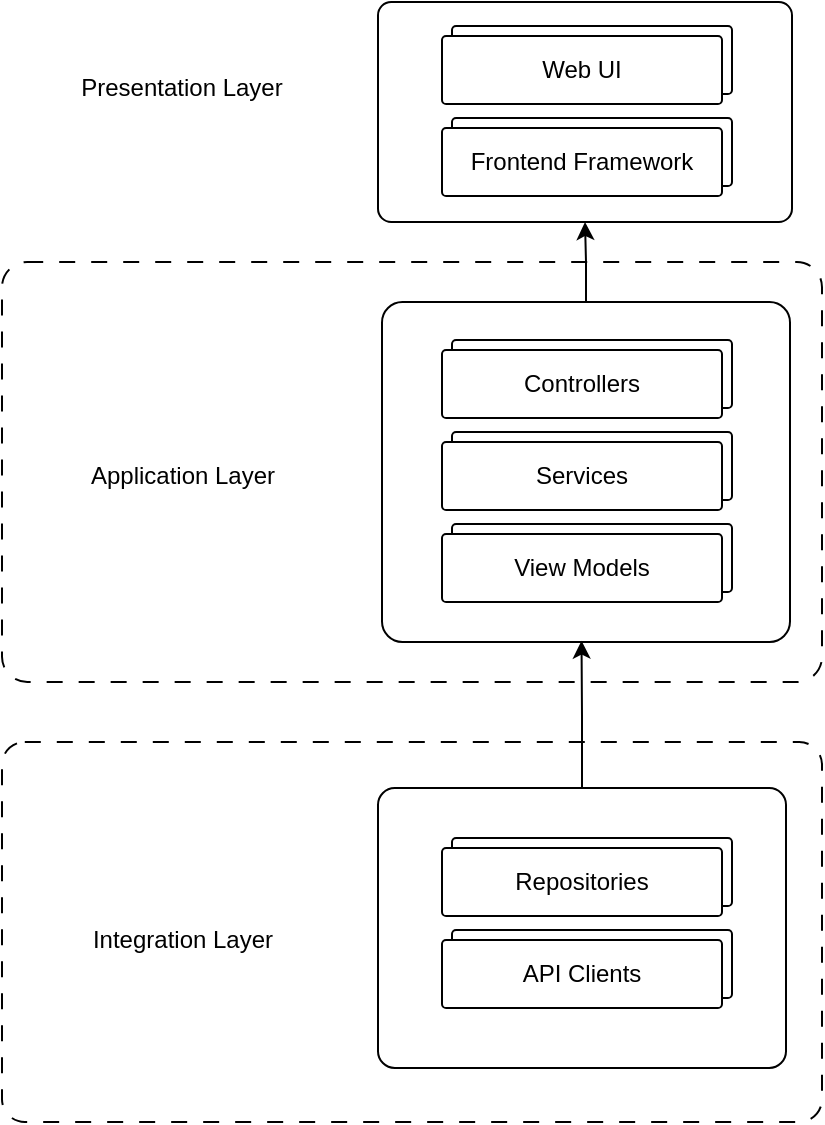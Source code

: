 <mxfile version="24.4.8" type="device">
  <diagram name="Page-1" id="pf5hJ7B2kvcnTJJsgitv">
    <mxGraphModel dx="709" dy="1444" grid="1" gridSize="10" guides="1" tooltips="1" connect="1" arrows="1" fold="1" page="1" pageScale="1" pageWidth="827" pageHeight="1169" math="0" shadow="0">
      <root>
        <mxCell id="0" />
        <mxCell id="1" parent="0" />
        <mxCell id="aiXChwAWagnakHHyUVIK-2" value="" style="rounded=1;whiteSpace=wrap;html=1;dashed=1;dashPattern=8 8;arcSize=6;" vertex="1" parent="1">
          <mxGeometry x="230" y="230" width="410" height="210" as="geometry" />
        </mxCell>
        <mxCell id="aiXChwAWagnakHHyUVIK-20" value="" style="edgeStyle=orthogonalEdgeStyle;rounded=0;orthogonalLoop=1;jettySize=auto;html=1;" edge="1" parent="1" source="aiXChwAWagnakHHyUVIK-3" target="aiXChwAWagnakHHyUVIK-19">
          <mxGeometry relative="1" as="geometry" />
        </mxCell>
        <mxCell id="aiXChwAWagnakHHyUVIK-3" value="" style="rounded=1;whiteSpace=wrap;html=1;arcSize=6;" vertex="1" parent="1">
          <mxGeometry x="420" y="250" width="204" height="170" as="geometry" />
        </mxCell>
        <mxCell id="aiXChwAWagnakHHyUVIK-6" value="" style="group" vertex="1" connectable="0" parent="1">
          <mxGeometry x="450" y="269" width="145" height="39" as="geometry" />
        </mxCell>
        <mxCell id="aiXChwAWagnakHHyUVIK-4" value="" style="rounded=1;whiteSpace=wrap;html=1;arcSize=6;" vertex="1" parent="aiXChwAWagnakHHyUVIK-6">
          <mxGeometry x="5" width="140" height="34" as="geometry" />
        </mxCell>
        <mxCell id="aiXChwAWagnakHHyUVIK-5" value="Controllers" style="rounded=1;whiteSpace=wrap;html=1;arcSize=6;" vertex="1" parent="aiXChwAWagnakHHyUVIK-6">
          <mxGeometry y="5" width="140" height="34" as="geometry" />
        </mxCell>
        <mxCell id="aiXChwAWagnakHHyUVIK-7" value="" style="group" vertex="1" connectable="0" parent="1">
          <mxGeometry x="450" y="315" width="145" height="39" as="geometry" />
        </mxCell>
        <mxCell id="aiXChwAWagnakHHyUVIK-8" value="" style="rounded=1;whiteSpace=wrap;html=1;arcSize=6;" vertex="1" parent="aiXChwAWagnakHHyUVIK-7">
          <mxGeometry x="5" width="140" height="34" as="geometry" />
        </mxCell>
        <mxCell id="aiXChwAWagnakHHyUVIK-9" value="Services" style="rounded=1;whiteSpace=wrap;html=1;arcSize=6;" vertex="1" parent="aiXChwAWagnakHHyUVIK-7">
          <mxGeometry y="5" width="140" height="34" as="geometry" />
        </mxCell>
        <mxCell id="aiXChwAWagnakHHyUVIK-10" value="" style="group" vertex="1" connectable="0" parent="1">
          <mxGeometry x="450" y="361" width="145" height="39" as="geometry" />
        </mxCell>
        <mxCell id="aiXChwAWagnakHHyUVIK-11" value="" style="rounded=1;whiteSpace=wrap;html=1;arcSize=6;" vertex="1" parent="aiXChwAWagnakHHyUVIK-10">
          <mxGeometry x="5" width="140" height="34" as="geometry" />
        </mxCell>
        <mxCell id="aiXChwAWagnakHHyUVIK-12" value="View Models" style="rounded=1;whiteSpace=wrap;html=1;arcSize=6;" vertex="1" parent="aiXChwAWagnakHHyUVIK-10">
          <mxGeometry y="5" width="140" height="34" as="geometry" />
        </mxCell>
        <mxCell id="aiXChwAWagnakHHyUVIK-18" value="Application Layer" style="text;html=1;align=center;verticalAlign=middle;whiteSpace=wrap;rounded=0;" vertex="1" parent="1">
          <mxGeometry x="270" y="322" width="101" height="30" as="geometry" />
        </mxCell>
        <mxCell id="aiXChwAWagnakHHyUVIK-19" value="" style="whiteSpace=wrap;html=1;rounded=1;arcSize=6;" vertex="1" parent="1">
          <mxGeometry x="418" y="100" width="207" height="110" as="geometry" />
        </mxCell>
        <mxCell id="aiXChwAWagnakHHyUVIK-21" value="" style="group" vertex="1" connectable="0" parent="1">
          <mxGeometry x="450" y="112" width="145" height="39" as="geometry" />
        </mxCell>
        <mxCell id="aiXChwAWagnakHHyUVIK-22" value="" style="rounded=1;whiteSpace=wrap;html=1;arcSize=6;" vertex="1" parent="aiXChwAWagnakHHyUVIK-21">
          <mxGeometry x="5" width="140" height="34" as="geometry" />
        </mxCell>
        <mxCell id="aiXChwAWagnakHHyUVIK-23" value="Web UI" style="rounded=1;whiteSpace=wrap;html=1;arcSize=6;" vertex="1" parent="aiXChwAWagnakHHyUVIK-21">
          <mxGeometry y="5" width="140" height="34" as="geometry" />
        </mxCell>
        <mxCell id="aiXChwAWagnakHHyUVIK-24" value="" style="group" vertex="1" connectable="0" parent="1">
          <mxGeometry x="450" y="158" width="145" height="39" as="geometry" />
        </mxCell>
        <mxCell id="aiXChwAWagnakHHyUVIK-25" value="" style="rounded=1;whiteSpace=wrap;html=1;arcSize=6;" vertex="1" parent="aiXChwAWagnakHHyUVIK-24">
          <mxGeometry x="5" width="140" height="34" as="geometry" />
        </mxCell>
        <mxCell id="aiXChwAWagnakHHyUVIK-26" value="Frontend Framework" style="rounded=1;whiteSpace=wrap;html=1;arcSize=6;" vertex="1" parent="aiXChwAWagnakHHyUVIK-24">
          <mxGeometry y="5" width="140" height="34" as="geometry" />
        </mxCell>
        <mxCell id="aiXChwAWagnakHHyUVIK-28" value="Presentation Layer" style="text;html=1;align=center;verticalAlign=middle;whiteSpace=wrap;rounded=0;" vertex="1" parent="1">
          <mxGeometry x="265" y="128" width="110" height="30" as="geometry" />
        </mxCell>
        <mxCell id="aiXChwAWagnakHHyUVIK-29" value="" style="rounded=1;whiteSpace=wrap;html=1;dashed=1;dashPattern=8 8;arcSize=6;" vertex="1" parent="1">
          <mxGeometry x="230" y="470" width="410" height="190" as="geometry" />
        </mxCell>
        <mxCell id="aiXChwAWagnakHHyUVIK-45" value="" style="edgeStyle=orthogonalEdgeStyle;rounded=0;orthogonalLoop=1;jettySize=auto;html=1;entryX=0.489;entryY=0.996;entryDx=0;entryDy=0;entryPerimeter=0;" edge="1" parent="1" source="aiXChwAWagnakHHyUVIK-30" target="aiXChwAWagnakHHyUVIK-3">
          <mxGeometry relative="1" as="geometry" />
        </mxCell>
        <mxCell id="aiXChwAWagnakHHyUVIK-30" value="" style="rounded=1;whiteSpace=wrap;html=1;arcSize=6;" vertex="1" parent="1">
          <mxGeometry x="418" y="493" width="204" height="140" as="geometry" />
        </mxCell>
        <mxCell id="aiXChwAWagnakHHyUVIK-31" value="" style="group" vertex="1" connectable="0" parent="1">
          <mxGeometry x="450" y="518" width="145" height="39" as="geometry" />
        </mxCell>
        <mxCell id="aiXChwAWagnakHHyUVIK-32" value="" style="rounded=1;whiteSpace=wrap;html=1;arcSize=6;" vertex="1" parent="aiXChwAWagnakHHyUVIK-31">
          <mxGeometry x="5" width="140" height="34" as="geometry" />
        </mxCell>
        <mxCell id="aiXChwAWagnakHHyUVIK-33" value="Repositories" style="rounded=1;whiteSpace=wrap;html=1;arcSize=6;" vertex="1" parent="aiXChwAWagnakHHyUVIK-31">
          <mxGeometry y="5" width="140" height="34" as="geometry" />
        </mxCell>
        <mxCell id="aiXChwAWagnakHHyUVIK-34" value="" style="group" vertex="1" connectable="0" parent="1">
          <mxGeometry x="450" y="564" width="145" height="39" as="geometry" />
        </mxCell>
        <mxCell id="aiXChwAWagnakHHyUVIK-35" value="" style="rounded=1;whiteSpace=wrap;html=1;arcSize=6;" vertex="1" parent="aiXChwAWagnakHHyUVIK-34">
          <mxGeometry x="5" width="140" height="34" as="geometry" />
        </mxCell>
        <mxCell id="aiXChwAWagnakHHyUVIK-36" value="API Clients" style="rounded=1;whiteSpace=wrap;html=1;arcSize=6;" vertex="1" parent="aiXChwAWagnakHHyUVIK-34">
          <mxGeometry y="5" width="140" height="34" as="geometry" />
        </mxCell>
        <mxCell id="aiXChwAWagnakHHyUVIK-43" value="Integration Layer" style="text;html=1;align=center;verticalAlign=middle;whiteSpace=wrap;rounded=0;" vertex="1" parent="1">
          <mxGeometry x="270" y="554" width="101" height="30" as="geometry" />
        </mxCell>
      </root>
    </mxGraphModel>
  </diagram>
</mxfile>
